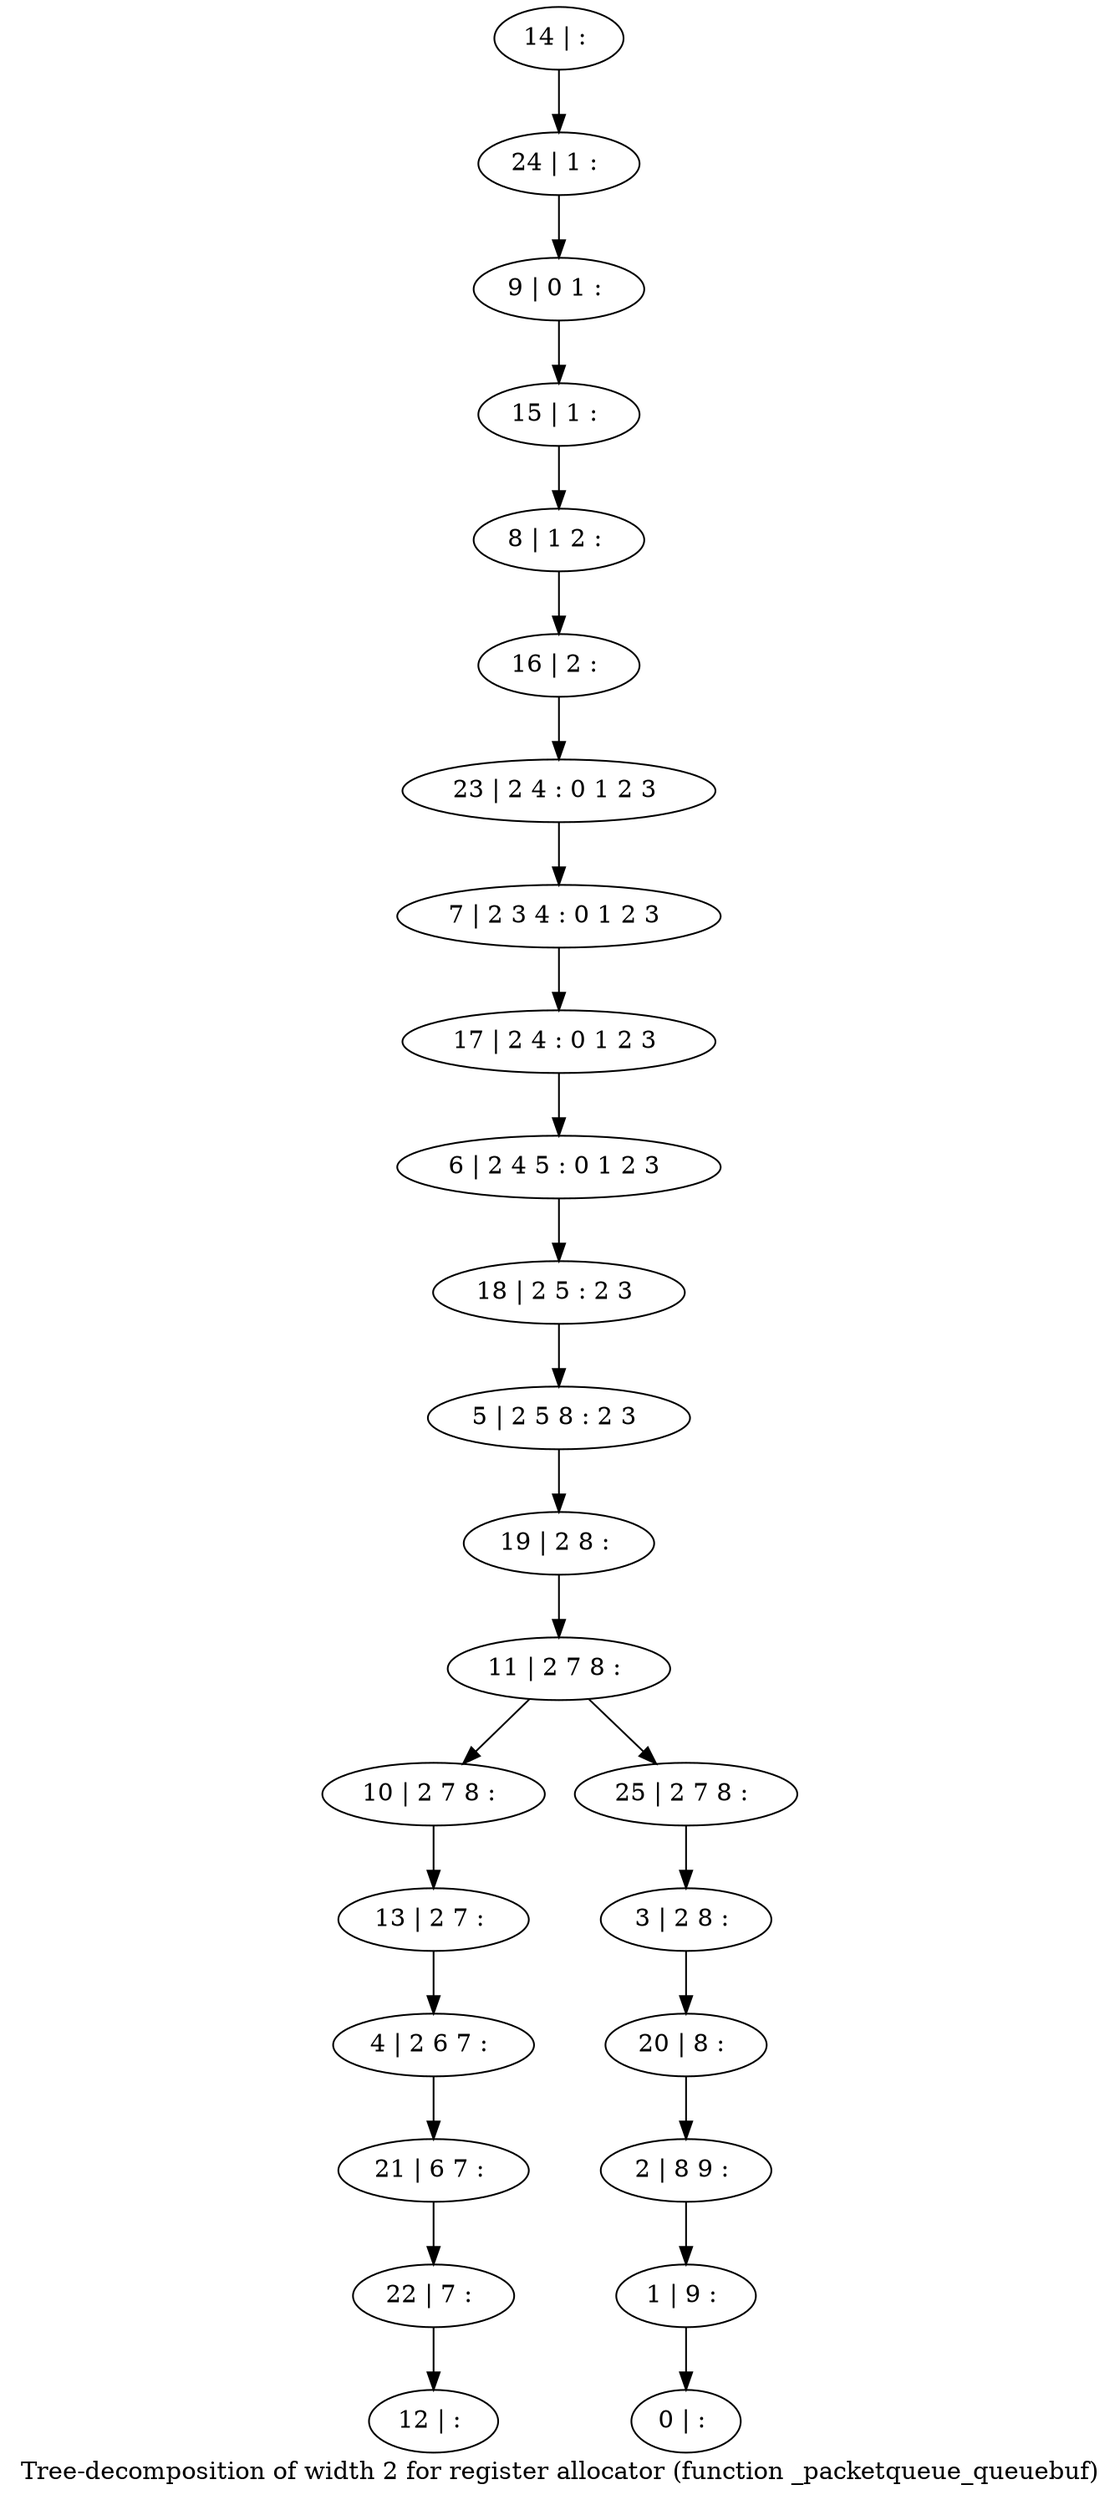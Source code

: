 digraph G {
graph [label="Tree-decomposition of width 2 for register allocator (function _packetqueue_queuebuf)"]
0[label="0 | : "];
1[label="1 | 9 : "];
2[label="2 | 8 9 : "];
3[label="3 | 2 8 : "];
4[label="4 | 2 6 7 : "];
5[label="5 | 2 5 8 : 2 3 "];
6[label="6 | 2 4 5 : 0 1 2 3 "];
7[label="7 | 2 3 4 : 0 1 2 3 "];
8[label="8 | 1 2 : "];
9[label="9 | 0 1 : "];
10[label="10 | 2 7 8 : "];
11[label="11 | 2 7 8 : "];
12[label="12 | : "];
13[label="13 | 2 7 : "];
14[label="14 | : "];
15[label="15 | 1 : "];
16[label="16 | 2 : "];
17[label="17 | 2 4 : 0 1 2 3 "];
18[label="18 | 2 5 : 2 3 "];
19[label="19 | 2 8 : "];
20[label="20 | 8 : "];
21[label="21 | 6 7 : "];
22[label="22 | 7 : "];
23[label="23 | 2 4 : 0 1 2 3 "];
24[label="24 | 1 : "];
25[label="25 | 2 7 8 : "];
13->4 ;
10->13 ;
4->21 ;
22->12 ;
21->22 ;
14->24 ;
24->9 ;
9->15 ;
15->8 ;
8->16 ;
16->23 ;
23->7 ;
7->17 ;
17->6 ;
6->18 ;
18->5 ;
5->19 ;
19->11 ;
3->20 ;
20->2 ;
2->1 ;
1->0 ;
25->3 ;
11->10 ;
11->25 ;
}
